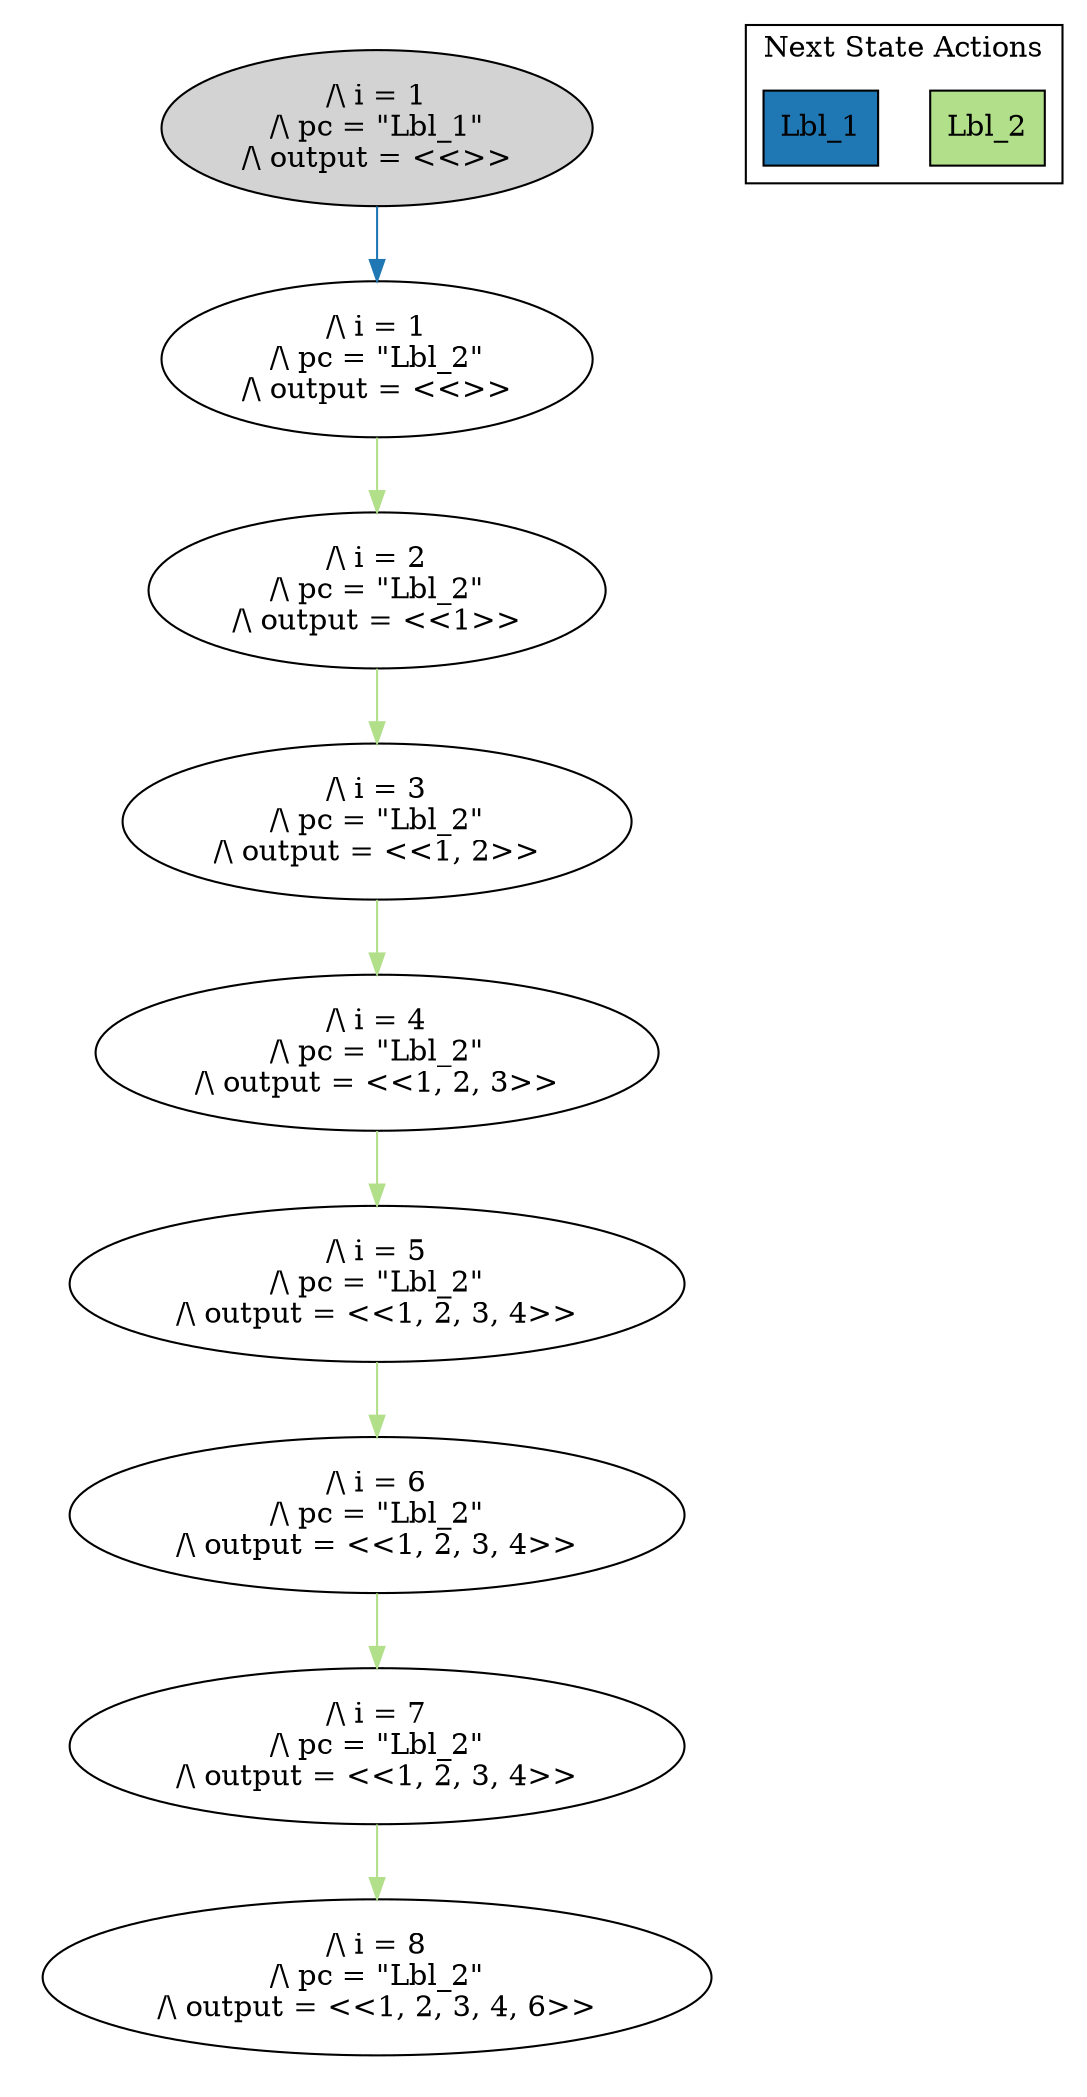 strict digraph DiskGraph {
edge [colorscheme="paired12"]
nodesep=0.35;
subgraph cluster_graph {
color="white";
-3184807747361444079 [label="/\\ i = 1\n/\\ pc = \"Lbl_1\"\n/\\ output = <<>>",style = filled]
-3184807747361444079 -> 5397226769207926278 [label="",color="2",fontcolor="2"];
5397226769207926278 [label="/\\ i = 1\n/\\ pc = \"Lbl_2\"\n/\\ output = <<>>"];
5397226769207926278 -> 7936455580401470170 [label="",color="3",fontcolor="3"];
7936455580401470170 [label="/\\ i = 2\n/\\ pc = \"Lbl_2\"\n/\\ output = <<1>>"];
7936455580401470170 -> 2741831751559756893 [label="",color="3",fontcolor="3"];
2741831751559756893 [label="/\\ i = 3\n/\\ pc = \"Lbl_2\"\n/\\ output = <<1, 2>>"];
2741831751559756893 -> 2620469141548779412 [label="",color="3",fontcolor="3"];
2620469141548779412 [label="/\\ i = 4\n/\\ pc = \"Lbl_2\"\n/\\ output = <<1, 2, 3>>"];
2620469141548779412 -> -6911549087898027517 [label="",color="3",fontcolor="3"];
-6911549087898027517 [label="/\\ i = 5\n/\\ pc = \"Lbl_2\"\n/\\ output = <<1, 2, 3, 4>>"];
-6911549087898027517 -> 6187382729746598569 [label="",color="3",fontcolor="3"];
6187382729746598569 [label="/\\ i = 6\n/\\ pc = \"Lbl_2\"\n/\\ output = <<1, 2, 3, 4>>"];
6187382729746598569 -> -7187224947787835910 [label="",color="3",fontcolor="3"];
-7187224947787835910 [label="/\\ i = 7\n/\\ pc = \"Lbl_2\"\n/\\ output = <<1, 2, 3, 4>>"];
-7187224947787835910 -> -6707984434433888092 [label="",color="3",fontcolor="3"];
-6707984434433888092 [label="/\\ i = 8\n/\\ pc = \"Lbl_2\"\n/\\ output = <<1, 2, 3, 4, 6>>"];
{rank = same; -3184807747361444079;}
{rank = same; 5397226769207926278;}
{rank = same; 7936455580401470170;}
{rank = same; 2741831751559756893;}
{rank = same; 2620469141548779412;}
{rank = same; -6911549087898027517;}
{rank = same; 6187382729746598569;}
{rank = same; -7187224947787835910;}
}
subgraph cluster_legend {graph[style=bold];label = "Next State Actions" style="solid"
node [ labeljust="l",colorscheme="paired12",style=filled,shape=record ]
Lbl_2 [label="Lbl_2",fillcolor=3]
Lbl_1 [label="Lbl_1",fillcolor=2]
}}